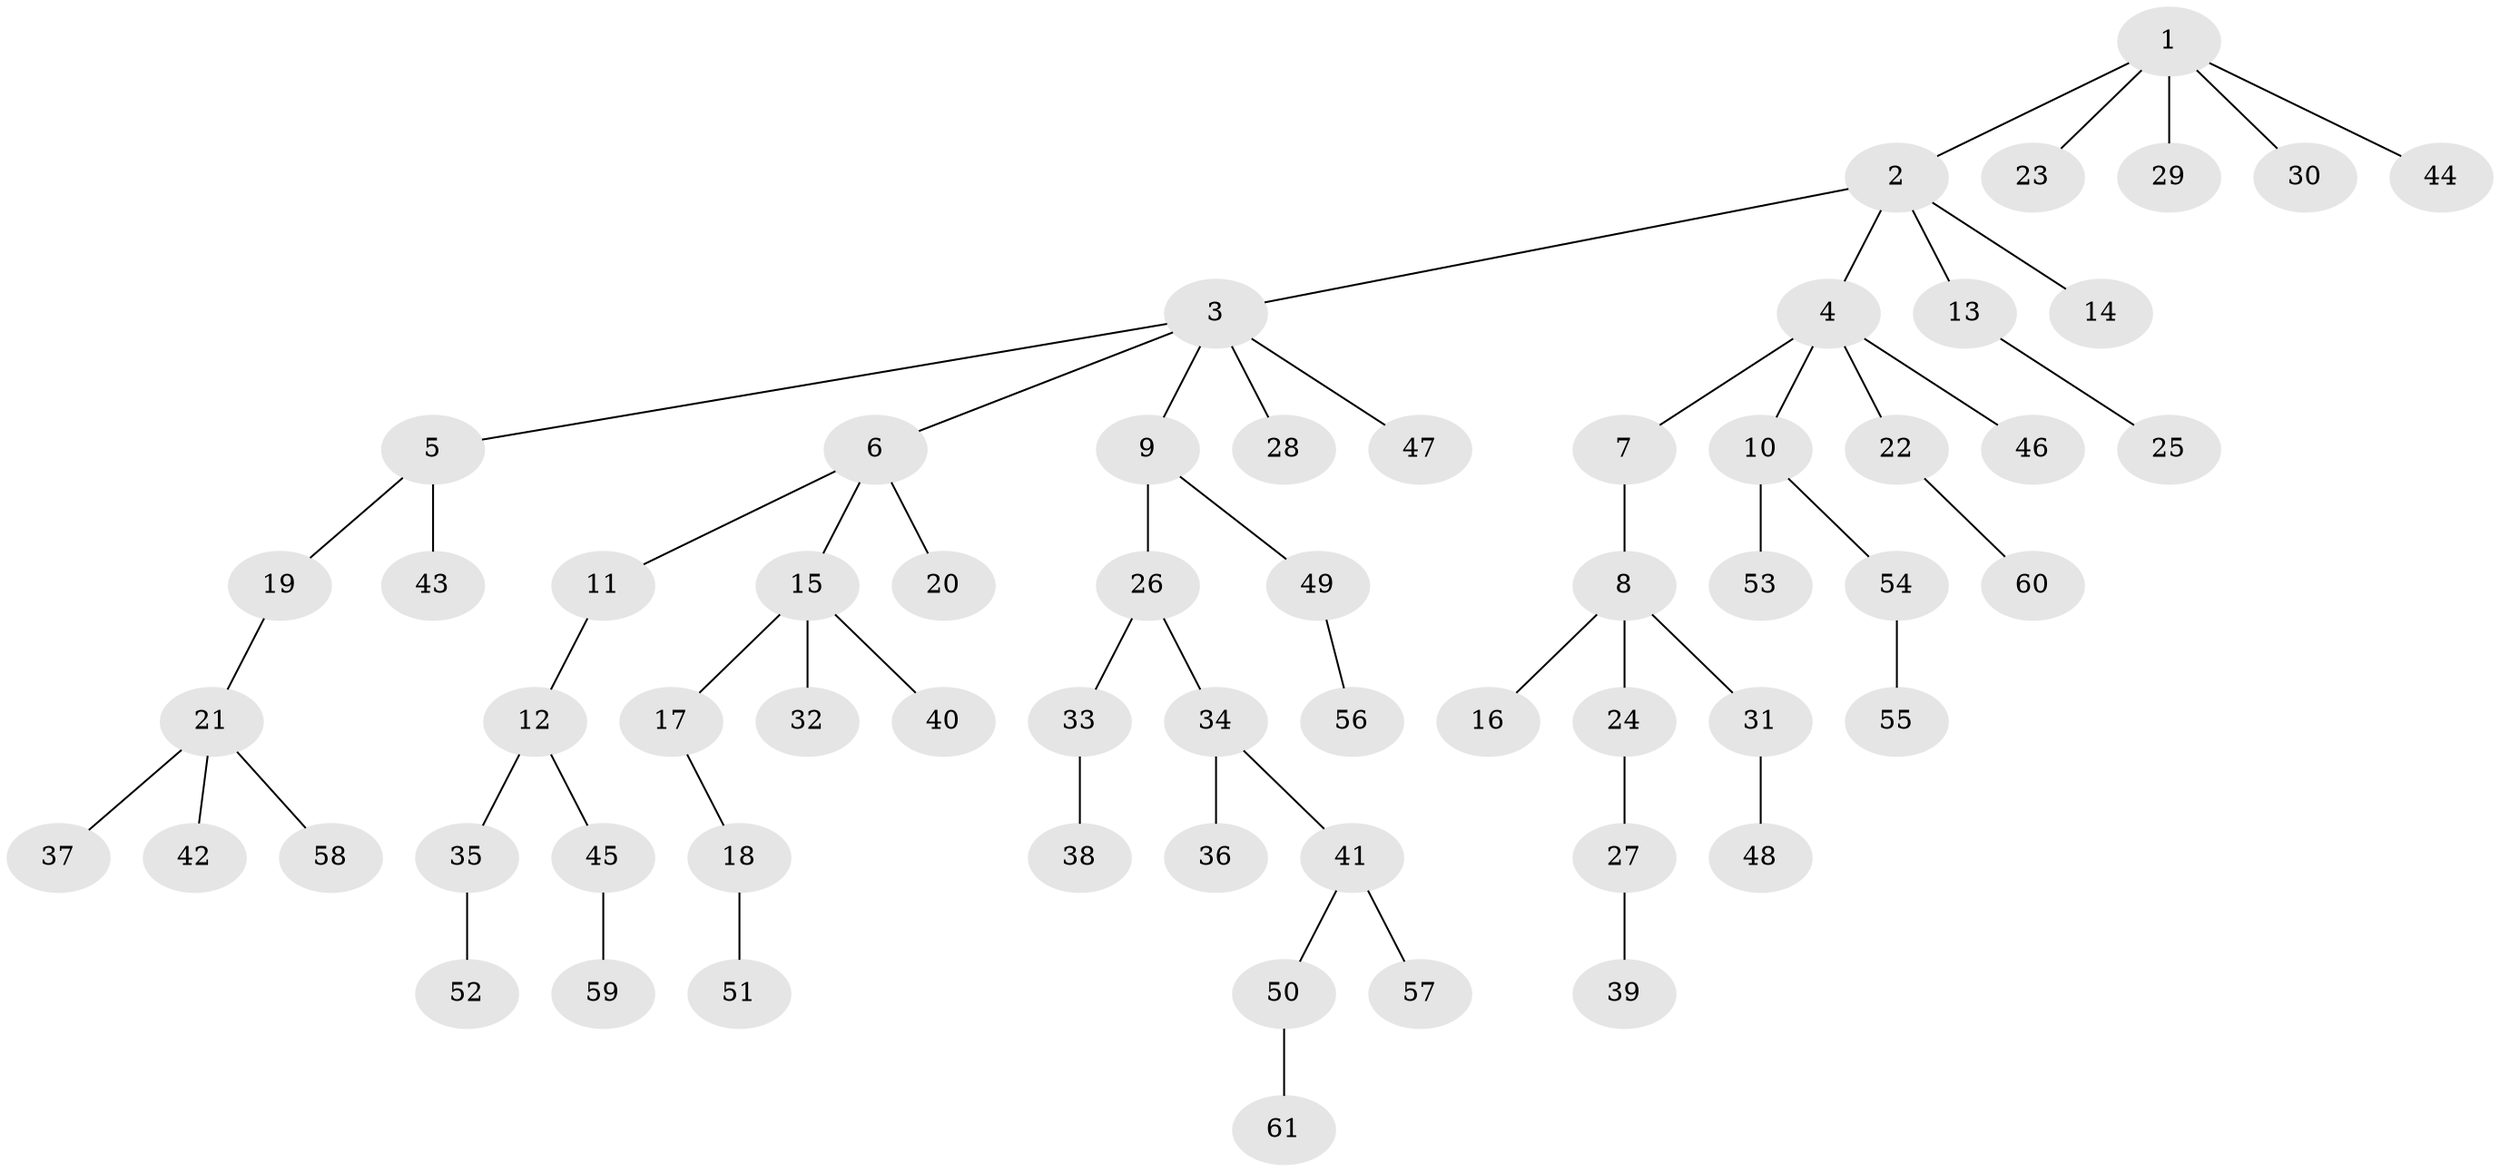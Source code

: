 // Generated by graph-tools (version 1.1) at 2025/36/03/09/25 02:36:41]
// undirected, 61 vertices, 60 edges
graph export_dot {
graph [start="1"]
  node [color=gray90,style=filled];
  1;
  2;
  3;
  4;
  5;
  6;
  7;
  8;
  9;
  10;
  11;
  12;
  13;
  14;
  15;
  16;
  17;
  18;
  19;
  20;
  21;
  22;
  23;
  24;
  25;
  26;
  27;
  28;
  29;
  30;
  31;
  32;
  33;
  34;
  35;
  36;
  37;
  38;
  39;
  40;
  41;
  42;
  43;
  44;
  45;
  46;
  47;
  48;
  49;
  50;
  51;
  52;
  53;
  54;
  55;
  56;
  57;
  58;
  59;
  60;
  61;
  1 -- 2;
  1 -- 23;
  1 -- 29;
  1 -- 30;
  1 -- 44;
  2 -- 3;
  2 -- 4;
  2 -- 13;
  2 -- 14;
  3 -- 5;
  3 -- 6;
  3 -- 9;
  3 -- 28;
  3 -- 47;
  4 -- 7;
  4 -- 10;
  4 -- 22;
  4 -- 46;
  5 -- 19;
  5 -- 43;
  6 -- 11;
  6 -- 15;
  6 -- 20;
  7 -- 8;
  8 -- 16;
  8 -- 24;
  8 -- 31;
  9 -- 26;
  9 -- 49;
  10 -- 53;
  10 -- 54;
  11 -- 12;
  12 -- 35;
  12 -- 45;
  13 -- 25;
  15 -- 17;
  15 -- 32;
  15 -- 40;
  17 -- 18;
  18 -- 51;
  19 -- 21;
  21 -- 37;
  21 -- 42;
  21 -- 58;
  22 -- 60;
  24 -- 27;
  26 -- 33;
  26 -- 34;
  27 -- 39;
  31 -- 48;
  33 -- 38;
  34 -- 36;
  34 -- 41;
  35 -- 52;
  41 -- 50;
  41 -- 57;
  45 -- 59;
  49 -- 56;
  50 -- 61;
  54 -- 55;
}
